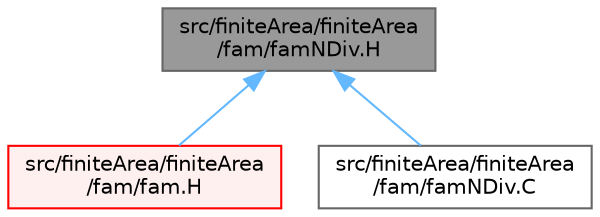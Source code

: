digraph "src/finiteArea/finiteArea/fam/famNDiv.H"
{
 // LATEX_PDF_SIZE
  bgcolor="transparent";
  edge [fontname=Helvetica,fontsize=10,labelfontname=Helvetica,labelfontsize=10];
  node [fontname=Helvetica,fontsize=10,shape=box,height=0.2,width=0.4];
  Node1 [id="Node000001",label="src/finiteArea/finiteArea\l/fam/famNDiv.H",height=0.2,width=0.4,color="gray40", fillcolor="grey60", style="filled", fontcolor="black",tooltip="Calculate the matrix for the divergence of the given field and flux."];
  Node1 -> Node2 [id="edge1_Node000001_Node000002",dir="back",color="steelblue1",style="solid",tooltip=" "];
  Node2 [id="Node000002",label="src/finiteArea/finiteArea\l/fam/fam.H",height=0.2,width=0.4,color="red", fillcolor="#FFF0F0", style="filled",URL="$fam_8H.html",tooltip="Namespace of functions to calculate implicit derivatives returning a matrix. Time derivatives are cal..."];
  Node1 -> Node41 [id="edge2_Node000001_Node000041",dir="back",color="steelblue1",style="solid",tooltip=" "];
  Node41 [id="Node000041",label="src/finiteArea/finiteArea\l/fam/famNDiv.C",height=0.2,width=0.4,color="grey40", fillcolor="white", style="filled",URL="$famNDiv_8C.html",tooltip=" "];
}
